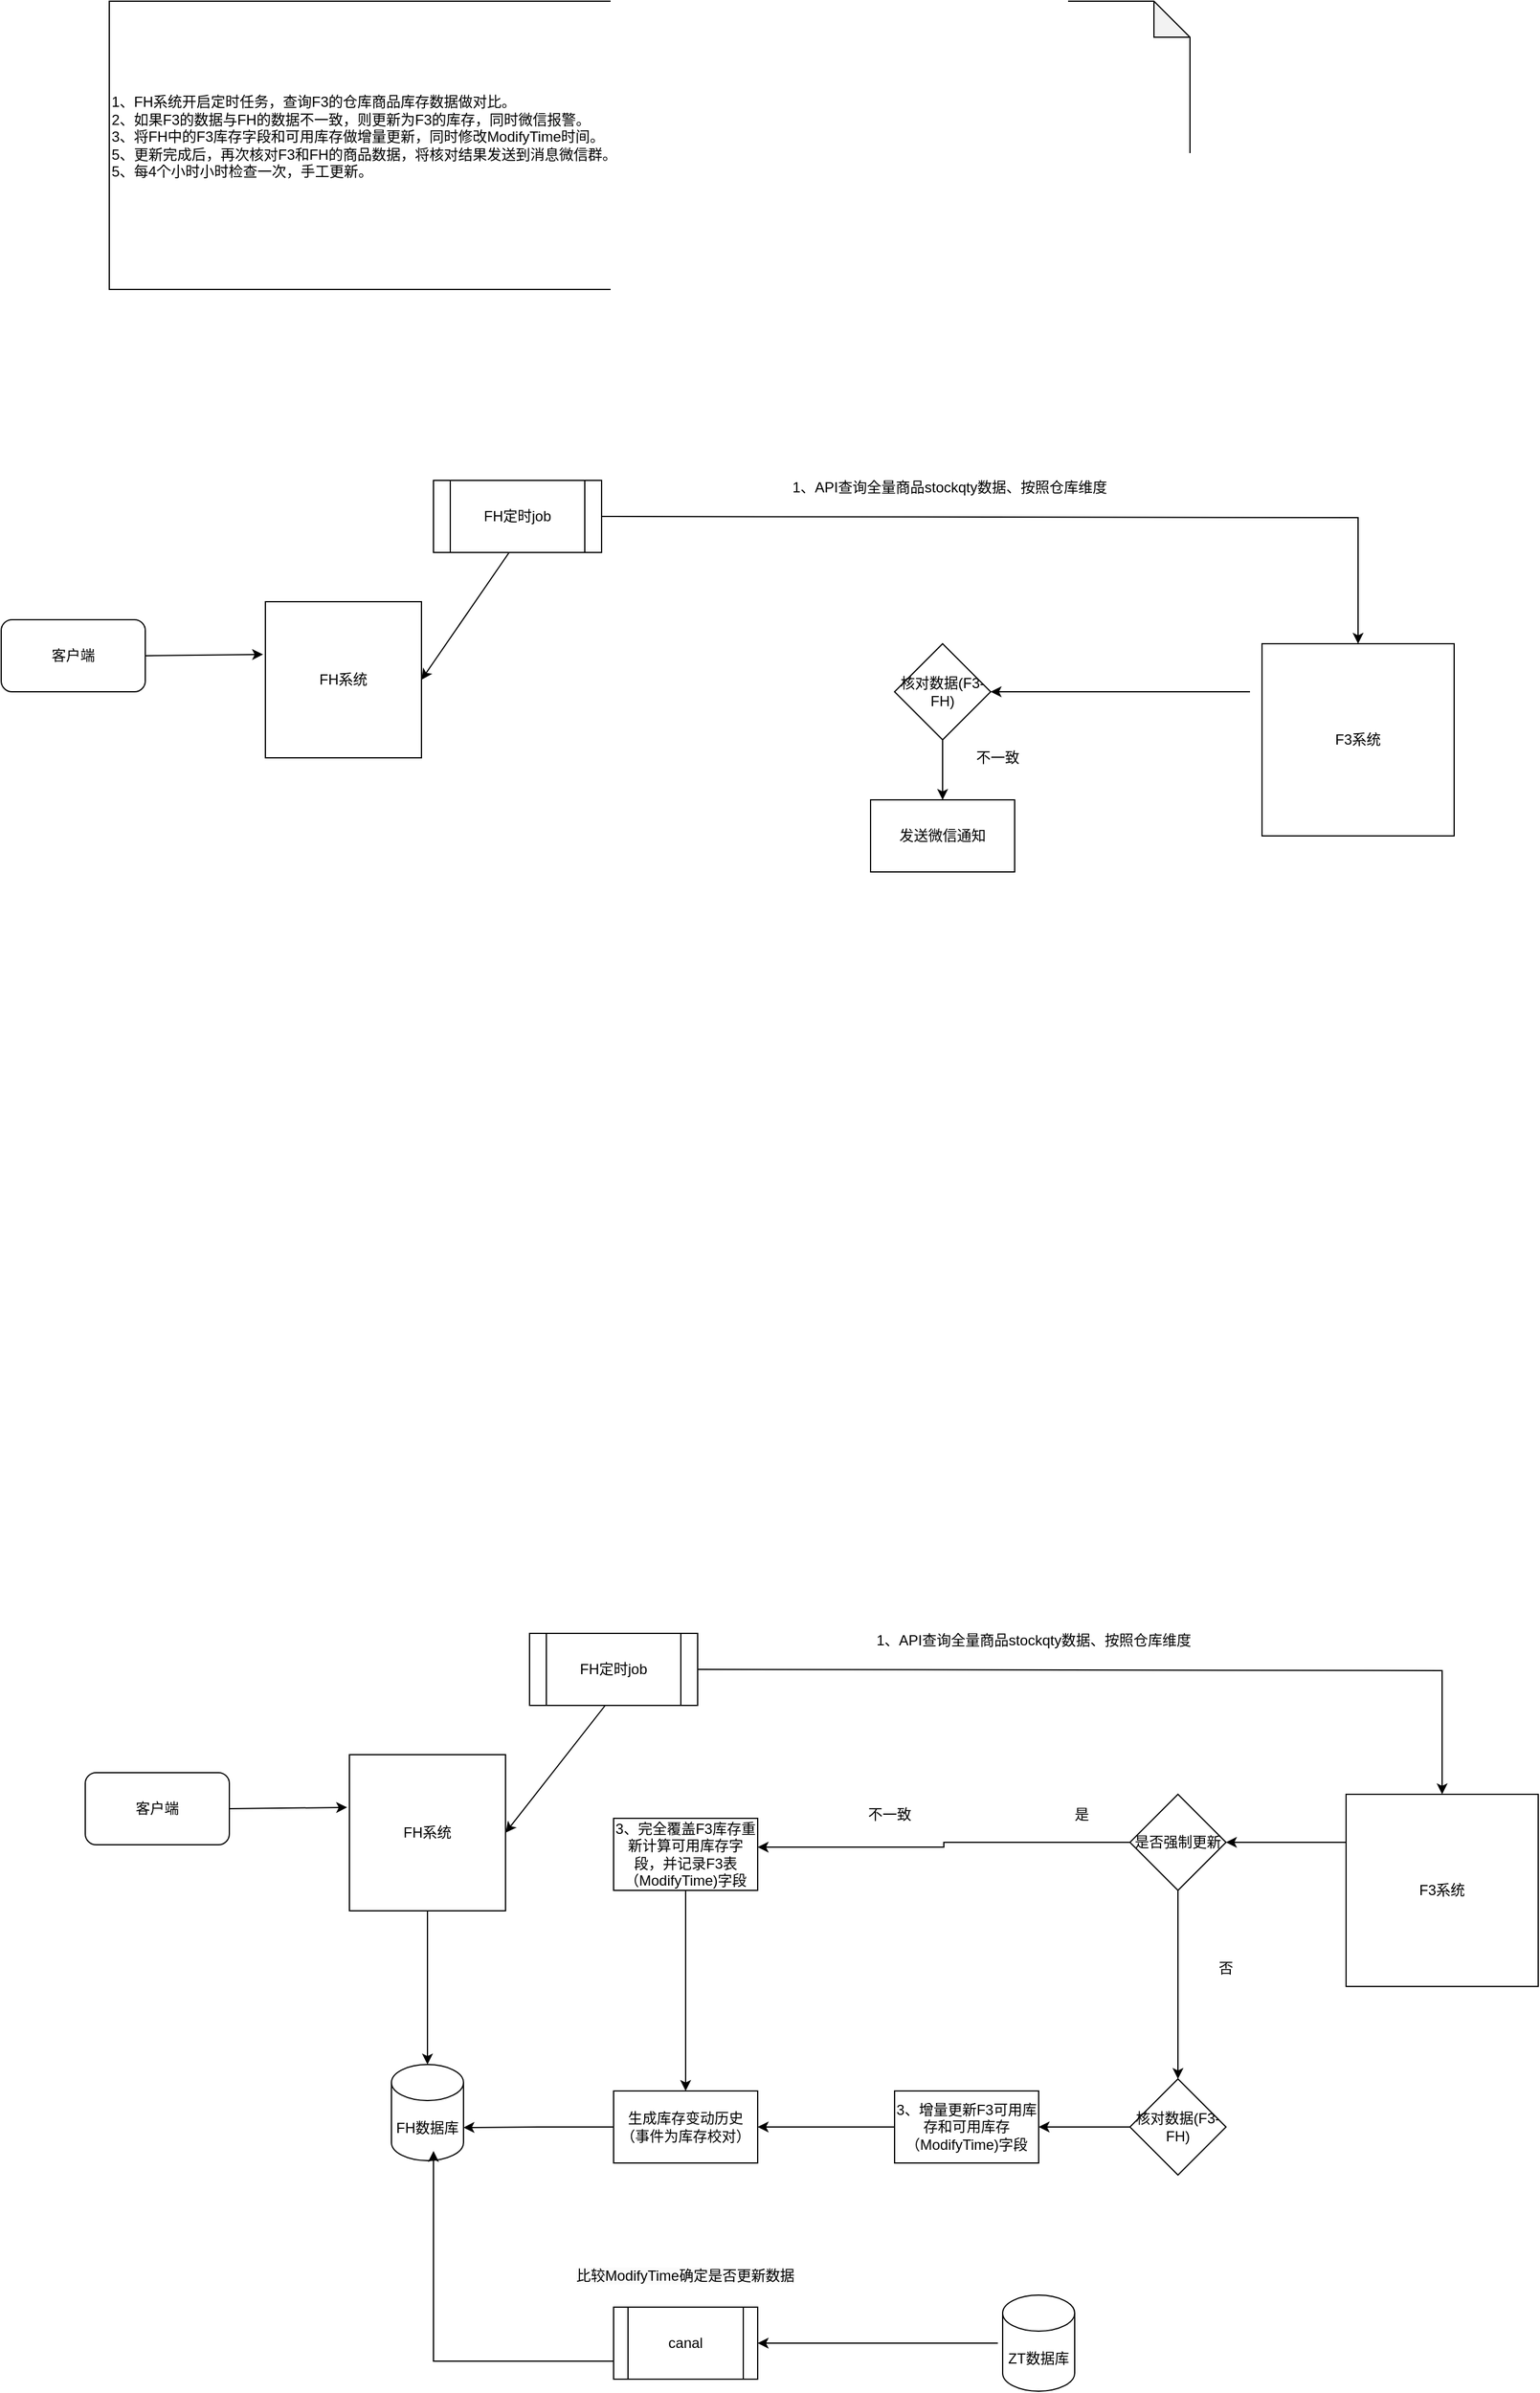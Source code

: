 <mxfile version="24.3.1" type="github">
  <diagram name="第 1 页" id="qVZ5cJXcYh1BwgNo5W2R">
    <mxGraphModel dx="1434" dy="1915" grid="1" gridSize="10" guides="1" tooltips="1" connect="1" arrows="1" fold="1" page="1" pageScale="1" pageWidth="827" pageHeight="1169" math="0" shadow="0">
      <root>
        <mxCell id="0" />
        <mxCell id="1" parent="0" />
        <mxCell id="pPcvffvmUVzLGgQBAyNQ-1" value="FH系统" style="whiteSpace=wrap;html=1;aspect=fixed;" parent="1" vertex="1">
          <mxGeometry x="400" y="1350" width="130" height="130" as="geometry" />
        </mxCell>
        <mxCell id="pPcvffvmUVzLGgQBAyNQ-2" value="FH数据库" style="shape=cylinder3;whiteSpace=wrap;html=1;boundedLbl=1;backgroundOutline=1;size=15;" parent="1" vertex="1">
          <mxGeometry x="435" y="1608" width="60" height="80" as="geometry" />
        </mxCell>
        <mxCell id="iYMbOG68nSV6l12BrZ7V-28" style="edgeStyle=orthogonalEdgeStyle;rounded=0;orthogonalLoop=1;jettySize=auto;html=1;exitX=0;exitY=0.25;exitDx=0;exitDy=0;entryX=1;entryY=0.5;entryDx=0;entryDy=0;" edge="1" parent="1" source="pPcvffvmUVzLGgQBAyNQ-3" target="iYMbOG68nSV6l12BrZ7V-27">
          <mxGeometry relative="1" as="geometry" />
        </mxCell>
        <mxCell id="pPcvffvmUVzLGgQBAyNQ-3" value="F3系统" style="whiteSpace=wrap;html=1;aspect=fixed;" parent="1" vertex="1">
          <mxGeometry x="1230" y="1383" width="160" height="160" as="geometry" />
        </mxCell>
        <mxCell id="pPcvffvmUVzLGgQBAyNQ-4" value="" style="endArrow=classic;html=1;rounded=0;exitX=0.5;exitY=1;exitDx=0;exitDy=0;entryX=0.5;entryY=0;entryDx=0;entryDy=0;entryPerimeter=0;" parent="1" source="pPcvffvmUVzLGgQBAyNQ-1" target="pPcvffvmUVzLGgQBAyNQ-2" edge="1">
          <mxGeometry width="50" height="50" relative="1" as="geometry">
            <mxPoint x="920" y="1530" as="sourcePoint" />
            <mxPoint x="970" y="1480" as="targetPoint" />
          </mxGeometry>
        </mxCell>
        <mxCell id="pPcvffvmUVzLGgQBAyNQ-5" value="FH定时job" style="shape=process;whiteSpace=wrap;html=1;backgroundOutline=1;" parent="1" vertex="1">
          <mxGeometry x="550" y="1249" width="140" height="60" as="geometry" />
        </mxCell>
        <mxCell id="pPcvffvmUVzLGgQBAyNQ-6" value="" style="endArrow=classic;html=1;rounded=0;entryX=0.5;entryY=0;entryDx=0;entryDy=0;exitX=1;exitY=0.5;exitDx=0;exitDy=0;" parent="1" source="pPcvffvmUVzLGgQBAyNQ-5" target="pPcvffvmUVzLGgQBAyNQ-3" edge="1">
          <mxGeometry width="50" height="50" relative="1" as="geometry">
            <mxPoint x="920" y="1300" as="sourcePoint" />
            <mxPoint x="1130" y="1300" as="targetPoint" />
            <Array as="points">
              <mxPoint x="1310" y="1280" />
            </Array>
          </mxGeometry>
        </mxCell>
        <mxCell id="pPcvffvmUVzLGgQBAyNQ-7" value="1、API查询全量商品stockqty数据、按照仓库维度" style="text;html=1;align=center;verticalAlign=middle;whiteSpace=wrap;rounded=0;" parent="1" vertex="1">
          <mxGeometry x="820" y="1240" width="300" height="30" as="geometry" />
        </mxCell>
        <mxCell id="pPcvffvmUVzLGgQBAyNQ-8" value="" style="endArrow=classic;html=1;rounded=0;exitX=0.45;exitY=1;exitDx=0;exitDy=0;exitPerimeter=0;entryX=1;entryY=0.5;entryDx=0;entryDy=0;" parent="1" source="pPcvffvmUVzLGgQBAyNQ-5" target="pPcvffvmUVzLGgQBAyNQ-1" edge="1">
          <mxGeometry width="50" height="50" relative="1" as="geometry">
            <mxPoint x="970" y="1430" as="sourcePoint" />
            <mxPoint x="1020" y="1380" as="targetPoint" />
          </mxGeometry>
        </mxCell>
        <mxCell id="pPcvffvmUVzLGgQBAyNQ-9" value="客户端" style="rounded=1;whiteSpace=wrap;html=1;" parent="1" vertex="1">
          <mxGeometry x="180" y="1365" width="120" height="60" as="geometry" />
        </mxCell>
        <mxCell id="pPcvffvmUVzLGgQBAyNQ-10" value="" style="endArrow=classic;html=1;rounded=0;exitX=1;exitY=0.5;exitDx=0;exitDy=0;entryX=-0.015;entryY=0.338;entryDx=0;entryDy=0;entryPerimeter=0;" parent="1" source="pPcvffvmUVzLGgQBAyNQ-9" target="pPcvffvmUVzLGgQBAyNQ-1" edge="1">
          <mxGeometry width="50" height="50" relative="1" as="geometry">
            <mxPoint x="710" y="1540" as="sourcePoint" />
            <mxPoint x="760" y="1490" as="targetPoint" />
          </mxGeometry>
        </mxCell>
        <mxCell id="iYMbOG68nSV6l12BrZ7V-36" style="edgeStyle=orthogonalEdgeStyle;rounded=0;orthogonalLoop=1;jettySize=auto;html=1;entryX=0.5;entryY=0;entryDx=0;entryDy=0;" edge="1" parent="1" source="pPcvffvmUVzLGgQBAyNQ-19" target="QRlhJD_Ntzw3cVginwKR-15">
          <mxGeometry relative="1" as="geometry" />
        </mxCell>
        <mxCell id="pPcvffvmUVzLGgQBAyNQ-19" value="3、完全覆盖F3库存重新计算可用库存字段，并记录F3表（ModifyTime)字段" style="rounded=0;whiteSpace=wrap;html=1;" parent="1" vertex="1">
          <mxGeometry x="620" y="1403" width="120" height="60" as="geometry" />
        </mxCell>
        <mxCell id="pPcvffvmUVzLGgQBAyNQ-23" value="&lt;span style=&quot;color: rgb(0, 0, 0); font-family: Helvetica; font-size: 12px; font-style: normal; font-variant-ligatures: normal; font-variant-caps: normal; font-weight: 400; letter-spacing: normal; orphans: 2; text-align: center; text-indent: 0px; text-transform: none; widows: 2; word-spacing: 0px; -webkit-text-stroke-width: 0px; white-space: normal; background-color: rgb(251, 251, 251); text-decoration-thickness: initial; text-decoration-style: initial; text-decoration-color: initial; display: inline !important; float: none;&quot;&gt;比较ModifyTime确定是否更新数据&lt;/span&gt;" style="text;whiteSpace=wrap;html=1;" parent="1" vertex="1">
          <mxGeometry x="587" y="1770" width="220" height="40" as="geometry" />
        </mxCell>
        <mxCell id="pPcvffvmUVzLGgQBAyNQ-24" value="canal" style="shape=process;whiteSpace=wrap;html=1;backgroundOutline=1;" parent="1" vertex="1">
          <mxGeometry x="620" y="1810" width="120" height="60" as="geometry" />
        </mxCell>
        <mxCell id="pPcvffvmUVzLGgQBAyNQ-25" value="" style="endArrow=classic;html=1;rounded=0;entryX=1;entryY=0.5;entryDx=0;entryDy=0;exitX=0;exitY=0.5;exitDx=0;exitDy=0;" parent="1" target="pPcvffvmUVzLGgQBAyNQ-24" edge="1">
          <mxGeometry width="50" height="50" relative="1" as="geometry">
            <mxPoint x="940" y="1840" as="sourcePoint" />
            <mxPoint x="900" y="1850" as="targetPoint" />
          </mxGeometry>
        </mxCell>
        <mxCell id="pPcvffvmUVzLGgQBAyNQ-26" value="" style="endArrow=classic;html=1;rounded=0;exitX=0;exitY=0.75;exitDx=0;exitDy=0;" parent="1" source="pPcvffvmUVzLGgQBAyNQ-24" edge="1">
          <mxGeometry width="50" height="50" relative="1" as="geometry">
            <mxPoint x="420" y="1730" as="sourcePoint" />
            <mxPoint x="470" y="1680" as="targetPoint" />
            <Array as="points">
              <mxPoint x="470" y="1855" />
            </Array>
          </mxGeometry>
        </mxCell>
        <mxCell id="pPcvffvmUVzLGgQBAyNQ-27" value="ZT数据库" style="shape=cylinder3;whiteSpace=wrap;html=1;boundedLbl=1;backgroundOutline=1;size=15;" parent="1" vertex="1">
          <mxGeometry x="944" y="1800" width="60" height="80" as="geometry" />
        </mxCell>
        <mxCell id="QRlhJD_Ntzw3cVginwKR-12" value="不一致" style="text;html=1;align=center;verticalAlign=middle;whiteSpace=wrap;rounded=0;" parent="1" vertex="1">
          <mxGeometry x="820" y="1385" width="60" height="30" as="geometry" />
        </mxCell>
        <mxCell id="QRlhJD_Ntzw3cVginwKR-13" value="是" style="text;html=1;align=center;verticalAlign=middle;whiteSpace=wrap;rounded=0;" parent="1" vertex="1">
          <mxGeometry x="980" y="1385" width="60" height="30" as="geometry" />
        </mxCell>
        <mxCell id="QRlhJD_Ntzw3cVginwKR-14" value="&lt;div&gt;&lt;div&gt;1、FH系统开启定时任务，查询F3的仓库商品库存数据做对比。&lt;/div&gt;&lt;div&gt;2、如果F3的数据与FH的数据不一致，则更新为F3的库存，同时微信报警。&lt;/div&gt;&lt;div&gt;3、将FH中的F3库存字段和可用库存做增量更新，同时修改&lt;span style=&quot;text-align: center; background-color: initial;&quot;&gt;ModifyTime时间。&lt;/span&gt;&lt;/div&gt;&lt;div&gt;5、更新完成后，再次核对F3和FH的商品数据，将核对结果发送到消息微信群。&lt;br&gt;5、每4个小时小时检查一次，手工更新。&lt;/div&gt;&lt;/div&gt;&lt;div&gt;&lt;br&gt;&lt;/div&gt;" style="shape=note;whiteSpace=wrap;html=1;backgroundOutline=1;darkOpacity=0.05;align=left;" parent="1" vertex="1">
          <mxGeometry x="200" y="-110" width="900" height="240" as="geometry" />
        </mxCell>
        <mxCell id="QRlhJD_Ntzw3cVginwKR-15" value="生成库存变动历史（事件为库存校对）" style="rounded=0;whiteSpace=wrap;html=1;" parent="1" vertex="1">
          <mxGeometry x="620" y="1630" width="120" height="60" as="geometry" />
        </mxCell>
        <mxCell id="iYMbOG68nSV6l12BrZ7V-1" value="FH系统" style="whiteSpace=wrap;html=1;aspect=fixed;" vertex="1" parent="1">
          <mxGeometry x="330" y="390" width="130" height="130" as="geometry" />
        </mxCell>
        <mxCell id="iYMbOG68nSV6l12BrZ7V-3" value="F3系统" style="whiteSpace=wrap;html=1;aspect=fixed;" vertex="1" parent="1">
          <mxGeometry x="1160" y="425" width="160" height="160" as="geometry" />
        </mxCell>
        <mxCell id="iYMbOG68nSV6l12BrZ7V-5" value="FH定时job" style="shape=process;whiteSpace=wrap;html=1;backgroundOutline=1;" vertex="1" parent="1">
          <mxGeometry x="470" y="289" width="140" height="60" as="geometry" />
        </mxCell>
        <mxCell id="iYMbOG68nSV6l12BrZ7V-6" value="" style="endArrow=classic;html=1;rounded=0;entryX=0.5;entryY=0;entryDx=0;entryDy=0;exitX=1;exitY=0.5;exitDx=0;exitDy=0;" edge="1" parent="1" source="iYMbOG68nSV6l12BrZ7V-5" target="iYMbOG68nSV6l12BrZ7V-3">
          <mxGeometry width="50" height="50" relative="1" as="geometry">
            <mxPoint x="850" y="340" as="sourcePoint" />
            <mxPoint x="1060" y="340" as="targetPoint" />
            <Array as="points">
              <mxPoint x="1240" y="320" />
            </Array>
          </mxGeometry>
        </mxCell>
        <mxCell id="iYMbOG68nSV6l12BrZ7V-7" value="1、API查询全量商品stockqty数据、按照仓库维度" style="text;html=1;align=center;verticalAlign=middle;whiteSpace=wrap;rounded=0;" vertex="1" parent="1">
          <mxGeometry x="750" y="280" width="300" height="30" as="geometry" />
        </mxCell>
        <mxCell id="iYMbOG68nSV6l12BrZ7V-8" value="" style="endArrow=classic;html=1;rounded=0;exitX=0.45;exitY=1;exitDx=0;exitDy=0;exitPerimeter=0;entryX=1;entryY=0.5;entryDx=0;entryDy=0;" edge="1" parent="1" source="iYMbOG68nSV6l12BrZ7V-5" target="iYMbOG68nSV6l12BrZ7V-1">
          <mxGeometry width="50" height="50" relative="1" as="geometry">
            <mxPoint x="900" y="470" as="sourcePoint" />
            <mxPoint x="950" y="420" as="targetPoint" />
          </mxGeometry>
        </mxCell>
        <mxCell id="iYMbOG68nSV6l12BrZ7V-9" value="客户端" style="rounded=1;whiteSpace=wrap;html=1;" vertex="1" parent="1">
          <mxGeometry x="110" y="405" width="120" height="60" as="geometry" />
        </mxCell>
        <mxCell id="iYMbOG68nSV6l12BrZ7V-10" value="" style="endArrow=classic;html=1;rounded=0;exitX=1;exitY=0.5;exitDx=0;exitDy=0;entryX=-0.015;entryY=0.338;entryDx=0;entryDy=0;entryPerimeter=0;" edge="1" parent="1" source="iYMbOG68nSV6l12BrZ7V-9" target="iYMbOG68nSV6l12BrZ7V-1">
          <mxGeometry width="50" height="50" relative="1" as="geometry">
            <mxPoint x="640" y="580" as="sourcePoint" />
            <mxPoint x="690" y="530" as="targetPoint" />
          </mxGeometry>
        </mxCell>
        <mxCell id="iYMbOG68nSV6l12BrZ7V-11" value="" style="edgeStyle=orthogonalEdgeStyle;rounded=0;orthogonalLoop=1;jettySize=auto;html=1;" edge="1" parent="1" source="iYMbOG68nSV6l12BrZ7V-12" target="iYMbOG68nSV6l12BrZ7V-22">
          <mxGeometry relative="1" as="geometry" />
        </mxCell>
        <mxCell id="iYMbOG68nSV6l12BrZ7V-12" value="核对数据(F3-FH)" style="rhombus;whiteSpace=wrap;html=1;" vertex="1" parent="1">
          <mxGeometry x="854" y="425" width="80" height="80" as="geometry" />
        </mxCell>
        <mxCell id="iYMbOG68nSV6l12BrZ7V-13" value="" style="endArrow=classic;html=1;rounded=0;entryX=1;entryY=0.5;entryDx=0;entryDy=0;" edge="1" parent="1" target="iYMbOG68nSV6l12BrZ7V-12">
          <mxGeometry width="50" height="50" relative="1" as="geometry">
            <mxPoint x="1150" y="465" as="sourcePoint" />
            <mxPoint x="1150" y="490" as="targetPoint" />
          </mxGeometry>
        </mxCell>
        <mxCell id="iYMbOG68nSV6l12BrZ7V-22" value="发送微信通知" style="rounded=0;whiteSpace=wrap;html=1;" vertex="1" parent="1">
          <mxGeometry x="834" y="555" width="120" height="60" as="geometry" />
        </mxCell>
        <mxCell id="iYMbOG68nSV6l12BrZ7V-24" value="不一致" style="text;html=1;align=center;verticalAlign=middle;whiteSpace=wrap;rounded=0;" vertex="1" parent="1">
          <mxGeometry x="910" y="505" width="60" height="30" as="geometry" />
        </mxCell>
        <mxCell id="iYMbOG68nSV6l12BrZ7V-29" style="edgeStyle=orthogonalEdgeStyle;rounded=0;orthogonalLoop=1;jettySize=auto;html=1;exitX=0;exitY=0.5;exitDx=0;exitDy=0;entryX=1;entryY=0.4;entryDx=0;entryDy=0;entryPerimeter=0;" edge="1" parent="1" source="iYMbOG68nSV6l12BrZ7V-27" target="pPcvffvmUVzLGgQBAyNQ-19">
          <mxGeometry relative="1" as="geometry">
            <mxPoint x="970" y="1425" as="targetPoint" />
          </mxGeometry>
        </mxCell>
        <mxCell id="iYMbOG68nSV6l12BrZ7V-31" value="" style="edgeStyle=orthogonalEdgeStyle;rounded=0;orthogonalLoop=1;jettySize=auto;html=1;" edge="1" parent="1" source="iYMbOG68nSV6l12BrZ7V-27" target="iYMbOG68nSV6l12BrZ7V-30">
          <mxGeometry relative="1" as="geometry" />
        </mxCell>
        <mxCell id="iYMbOG68nSV6l12BrZ7V-27" value="是否强制更新" style="rhombus;whiteSpace=wrap;html=1;" vertex="1" parent="1">
          <mxGeometry x="1050" y="1383" width="80" height="80" as="geometry" />
        </mxCell>
        <mxCell id="iYMbOG68nSV6l12BrZ7V-30" value="核对数据(F3-FH)" style="rhombus;whiteSpace=wrap;html=1;" vertex="1" parent="1">
          <mxGeometry x="1050" y="1620" width="80" height="80" as="geometry" />
        </mxCell>
        <mxCell id="iYMbOG68nSV6l12BrZ7V-32" value="否" style="text;html=1;align=center;verticalAlign=middle;whiteSpace=wrap;rounded=0;" vertex="1" parent="1">
          <mxGeometry x="1100" y="1513" width="60" height="30" as="geometry" />
        </mxCell>
        <mxCell id="iYMbOG68nSV6l12BrZ7V-33" value="" style="endArrow=classic;html=1;rounded=0;entryX=1;entryY=0.5;entryDx=0;entryDy=0;" edge="1" parent="1" source="iYMbOG68nSV6l12BrZ7V-34" target="QRlhJD_Ntzw3cVginwKR-15">
          <mxGeometry width="50" height="50" relative="1" as="geometry">
            <mxPoint x="1250" y="1820" as="sourcePoint" />
            <mxPoint x="1300" y="1770" as="targetPoint" />
          </mxGeometry>
        </mxCell>
        <mxCell id="iYMbOG68nSV6l12BrZ7V-35" value="" style="endArrow=classic;html=1;rounded=0;entryX=1;entryY=0.5;entryDx=0;entryDy=0;" edge="1" parent="1" source="iYMbOG68nSV6l12BrZ7V-30" target="iYMbOG68nSV6l12BrZ7V-34">
          <mxGeometry width="50" height="50" relative="1" as="geometry">
            <mxPoint x="1050" y="1660" as="sourcePoint" />
            <mxPoint x="740" y="1660" as="targetPoint" />
          </mxGeometry>
        </mxCell>
        <mxCell id="iYMbOG68nSV6l12BrZ7V-34" value="3、增量更新F3可用库存和可用库存（ModifyTime)字段" style="rounded=0;whiteSpace=wrap;html=1;" vertex="1" parent="1">
          <mxGeometry x="854" y="1630" width="120" height="60" as="geometry" />
        </mxCell>
        <mxCell id="iYMbOG68nSV6l12BrZ7V-37" style="edgeStyle=orthogonalEdgeStyle;rounded=0;orthogonalLoop=1;jettySize=auto;html=1;exitX=0;exitY=0.5;exitDx=0;exitDy=0;entryX=1;entryY=0;entryDx=0;entryDy=52.5;entryPerimeter=0;" edge="1" parent="1" source="QRlhJD_Ntzw3cVginwKR-15" target="pPcvffvmUVzLGgQBAyNQ-2">
          <mxGeometry relative="1" as="geometry" />
        </mxCell>
      </root>
    </mxGraphModel>
  </diagram>
</mxfile>
